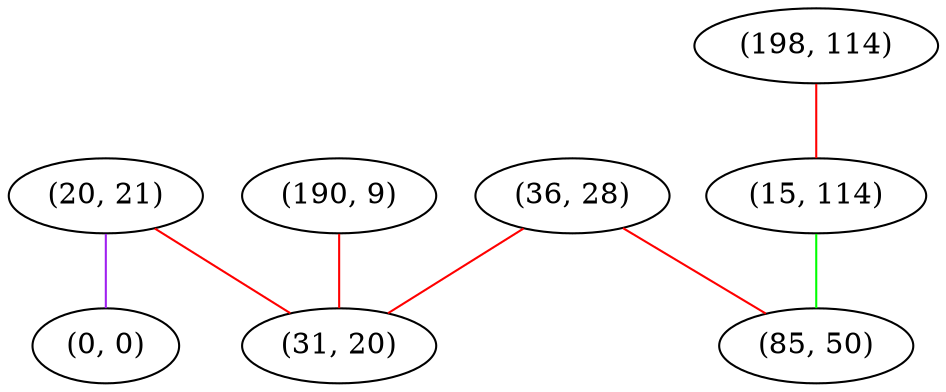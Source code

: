 graph "" {
"(36, 28)";
"(20, 21)";
"(190, 9)";
"(0, 0)";
"(198, 114)";
"(15, 114)";
"(31, 20)";
"(85, 50)";
"(36, 28)" -- "(31, 20)"  [color=red, key=0, weight=1];
"(36, 28)" -- "(85, 50)"  [color=red, key=0, weight=1];
"(20, 21)" -- "(31, 20)"  [color=red, key=0, weight=1];
"(20, 21)" -- "(0, 0)"  [color=purple, key=0, weight=4];
"(190, 9)" -- "(31, 20)"  [color=red, key=0, weight=1];
"(198, 114)" -- "(15, 114)"  [color=red, key=0, weight=1];
"(15, 114)" -- "(85, 50)"  [color=green, key=0, weight=2];
}
